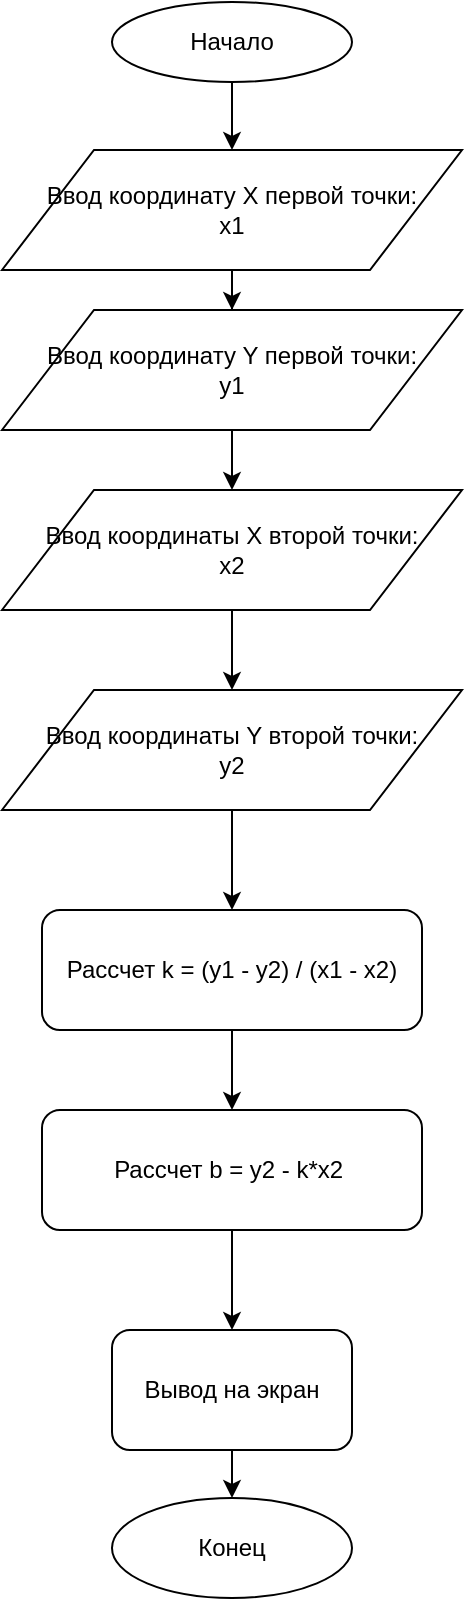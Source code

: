 <mxfile version="11.3.0" type="device" pages="4"><diagram id="AqS266JiCZ0jtuNOX3Sx" name="les_1_task_2"><mxGraphModel dx="768" dy="752" grid="1" gridSize="10" guides="1" tooltips="1" connect="1" arrows="1" fold="1" page="1" pageScale="1" pageWidth="827" pageHeight="1169" math="0" shadow="0"><root><mxCell id="0"/><mxCell id="1" parent="0"/><mxCell id="bD6KLdcY31E1laIPSo_9-5" style="edgeStyle=orthogonalEdgeStyle;rounded=0;orthogonalLoop=1;jettySize=auto;html=1;exitX=0.5;exitY=1;exitDx=0;exitDy=0;entryX=0.5;entryY=0;entryDx=0;entryDy=0;" edge="1" parent="1" source="bD6KLdcY31E1laIPSo_9-1" target="bD6KLdcY31E1laIPSo_9-3"><mxGeometry relative="1" as="geometry"/></mxCell><mxCell id="bD6KLdcY31E1laIPSo_9-1" value="Начало" style="ellipse;whiteSpace=wrap;html=1;" vertex="1" parent="1"><mxGeometry x="315" y="36" width="120" height="40" as="geometry"/></mxCell><mxCell id="bD6KLdcY31E1laIPSo_9-18" value="" style="edgeStyle=orthogonalEdgeStyle;rounded=0;orthogonalLoop=1;jettySize=auto;html=1;" edge="1" parent="1" source="bD6KLdcY31E1laIPSo_9-2" target="bD6KLdcY31E1laIPSo_9-17"><mxGeometry relative="1" as="geometry"/></mxCell><mxCell id="bD6KLdcY31E1laIPSo_9-2" value="Рассчет k =&amp;nbsp;(y1 - y2) / (x1 - x2)" style="rounded=1;whiteSpace=wrap;html=1;" vertex="1" parent="1"><mxGeometry x="280" y="490" width="190" height="60" as="geometry"/></mxCell><mxCell id="bD6KLdcY31E1laIPSo_9-6" value="" style="edgeStyle=orthogonalEdgeStyle;rounded=0;orthogonalLoop=1;jettySize=auto;html=1;entryX=0.5;entryY=0;entryDx=0;entryDy=0;" edge="1" parent="1" source="bD6KLdcY31E1laIPSo_9-3" target="bD6KLdcY31E1laIPSo_9-9"><mxGeometry relative="1" as="geometry"><mxPoint x="404" y="224" as="targetPoint"/></mxGeometry></mxCell><mxCell id="bD6KLdcY31E1laIPSo_9-3" value="Ввод координату Х первой точки:&lt;br&gt;x1" style="shape=parallelogram;perimeter=parallelogramPerimeter;whiteSpace=wrap;html=1;" vertex="1" parent="1"><mxGeometry x="260" y="110" width="230" height="60" as="geometry"/></mxCell><mxCell id="bD6KLdcY31E1laIPSo_9-12" value="" style="edgeStyle=orthogonalEdgeStyle;rounded=0;orthogonalLoop=1;jettySize=auto;html=1;" edge="1" parent="1" source="bD6KLdcY31E1laIPSo_9-9" target="bD6KLdcY31E1laIPSo_9-10"><mxGeometry relative="1" as="geometry"/></mxCell><mxCell id="bD6KLdcY31E1laIPSo_9-9" value="Ввод координату Y первой точки:&lt;br&gt;y1" style="shape=parallelogram;perimeter=parallelogramPerimeter;whiteSpace=wrap;html=1;" vertex="1" parent="1"><mxGeometry x="260" y="190" width="230" height="60" as="geometry"/></mxCell><mxCell id="bD6KLdcY31E1laIPSo_9-15" value="" style="edgeStyle=orthogonalEdgeStyle;rounded=0;orthogonalLoop=1;jettySize=auto;html=1;" edge="1" parent="1" source="bD6KLdcY31E1laIPSo_9-10" target="bD6KLdcY31E1laIPSo_9-11"><mxGeometry relative="1" as="geometry"/></mxCell><mxCell id="bD6KLdcY31E1laIPSo_9-10" value="Ввод координаты X второй точки:&lt;br&gt;x2" style="shape=parallelogram;perimeter=parallelogramPerimeter;whiteSpace=wrap;html=1;" vertex="1" parent="1"><mxGeometry x="260" y="280" width="230" height="60" as="geometry"/></mxCell><mxCell id="bD6KLdcY31E1laIPSo_9-16" value="" style="edgeStyle=orthogonalEdgeStyle;rounded=0;orthogonalLoop=1;jettySize=auto;html=1;" edge="1" parent="1" source="bD6KLdcY31E1laIPSo_9-11" target="bD6KLdcY31E1laIPSo_9-2"><mxGeometry relative="1" as="geometry"/></mxCell><mxCell id="bD6KLdcY31E1laIPSo_9-11" value="Ввод координаты Y второй точки:&lt;br&gt;y2" style="shape=parallelogram;perimeter=parallelogramPerimeter;whiteSpace=wrap;html=1;" vertex="1" parent="1"><mxGeometry x="260" y="380" width="230" height="60" as="geometry"/></mxCell><mxCell id="bD6KLdcY31E1laIPSo_9-20" value="" style="edgeStyle=orthogonalEdgeStyle;rounded=0;orthogonalLoop=1;jettySize=auto;html=1;" edge="1" parent="1" source="bD6KLdcY31E1laIPSo_9-17"><mxGeometry relative="1" as="geometry"><mxPoint x="375" y="700" as="targetPoint"/></mxGeometry></mxCell><mxCell id="bD6KLdcY31E1laIPSo_9-17" value="Рассчет b = y2 - k*x2&amp;nbsp;" style="rounded=1;whiteSpace=wrap;html=1;" vertex="1" parent="1"><mxGeometry x="280" y="590" width="190" height="60" as="geometry"/></mxCell><mxCell id="bD6KLdcY31E1laIPSo_9-21" value="Конец" style="ellipse;whiteSpace=wrap;html=1;" vertex="1" parent="1"><mxGeometry x="315" y="784" width="120" height="50" as="geometry"/></mxCell><mxCell id="bD6KLdcY31E1laIPSo_9-24" style="edgeStyle=orthogonalEdgeStyle;rounded=0;orthogonalLoop=1;jettySize=auto;html=1;exitX=0.5;exitY=1;exitDx=0;exitDy=0;entryX=0.5;entryY=0;entryDx=0;entryDy=0;" edge="1" parent="1" source="bD6KLdcY31E1laIPSo_9-23" target="bD6KLdcY31E1laIPSo_9-21"><mxGeometry relative="1" as="geometry"/></mxCell><mxCell id="bD6KLdcY31E1laIPSo_9-23" value="Вывод на экран" style="rounded=1;whiteSpace=wrap;html=1;" vertex="1" parent="1"><mxGeometry x="315" y="700" width="120" height="60" as="geometry"/></mxCell></root></mxGraphModel></diagram><diagram id="XMSrO61RzwFVSrS56D6l" name="les_1_task_4"><mxGraphModel dx="768" dy="752" grid="1" gridSize="10" guides="1" tooltips="1" connect="1" arrows="1" fold="1" page="1" pageScale="1" pageWidth="827" pageHeight="1169" math="0" shadow="0"><root><mxCell id="gwVszOgflWjevMRrz8B--0"/><mxCell id="gwVszOgflWjevMRrz8B--1" parent="gwVszOgflWjevMRrz8B--0"/><mxCell id="nnDG8IvH2tsFWPuM0oSI-0" style="edgeStyle=orthogonalEdgeStyle;rounded=0;orthogonalLoop=1;jettySize=auto;html=1;exitX=0.5;exitY=1;exitDx=0;exitDy=0;entryX=0.5;entryY=0;entryDx=0;entryDy=0;" edge="1" parent="gwVszOgflWjevMRrz8B--1" source="nnDG8IvH2tsFWPuM0oSI-1" target="nnDG8IvH2tsFWPuM0oSI-5"><mxGeometry relative="1" as="geometry"/></mxCell><mxCell id="nnDG8IvH2tsFWPuM0oSI-1" value="Начало" style="ellipse;whiteSpace=wrap;html=1;" vertex="1" parent="gwVszOgflWjevMRrz8B--1"><mxGeometry x="315" y="36" width="120" height="40" as="geometry"/></mxCell><mxCell id="nnDG8IvH2tsFWPuM0oSI-2" value="" style="edgeStyle=orthogonalEdgeStyle;rounded=0;orthogonalLoop=1;jettySize=auto;html=1;" edge="1" parent="gwVszOgflWjevMRrz8B--1" source="nnDG8IvH2tsFWPuM0oSI-3" target="nnDG8IvH2tsFWPuM0oSI-13"><mxGeometry relative="1" as="geometry"/></mxCell><mxCell id="nnDG8IvH2tsFWPuM0oSI-3" value="Высчитать местоположение буквы 1" style="rounded=1;whiteSpace=wrap;html=1;" vertex="1" parent="gwVszOgflWjevMRrz8B--1"><mxGeometry x="280" y="280" width="190" height="60" as="geometry"/></mxCell><mxCell id="nnDG8IvH2tsFWPuM0oSI-4" value="" style="edgeStyle=orthogonalEdgeStyle;rounded=0;orthogonalLoop=1;jettySize=auto;html=1;entryX=0.5;entryY=0;entryDx=0;entryDy=0;" edge="1" parent="gwVszOgflWjevMRrz8B--1" source="nnDG8IvH2tsFWPuM0oSI-5" target="nnDG8IvH2tsFWPuM0oSI-7"><mxGeometry relative="1" as="geometry"><mxPoint x="404" y="224" as="targetPoint"/></mxGeometry></mxCell><mxCell id="nnDG8IvH2tsFWPuM0oSI-5" value="Ввод буквы 1: symbol1" style="shape=parallelogram;perimeter=parallelogramPerimeter;whiteSpace=wrap;html=1;" vertex="1" parent="gwVszOgflWjevMRrz8B--1"><mxGeometry x="260" y="110" width="230" height="60" as="geometry"/></mxCell><mxCell id="nnDG8IvH2tsFWPuM0oSI-6" value="" style="edgeStyle=orthogonalEdgeStyle;rounded=0;orthogonalLoop=1;jettySize=auto;html=1;" edge="1" parent="gwVszOgflWjevMRrz8B--1" source="nnDG8IvH2tsFWPuM0oSI-7"><mxGeometry relative="1" as="geometry"><mxPoint x="375" y="280" as="targetPoint"/></mxGeometry></mxCell><mxCell id="nnDG8IvH2tsFWPuM0oSI-7" value="Ввод буквы 2: symbol2" style="shape=parallelogram;perimeter=parallelogramPerimeter;whiteSpace=wrap;html=1;" vertex="1" parent="gwVszOgflWjevMRrz8B--1"><mxGeometry x="260" y="190" width="230" height="60" as="geometry"/></mxCell><mxCell id="nnDG8IvH2tsFWPuM0oSI-12" value="" style="edgeStyle=orthogonalEdgeStyle;rounded=0;orthogonalLoop=1;jettySize=auto;html=1;" edge="1" parent="gwVszOgflWjevMRrz8B--1" source="nnDG8IvH2tsFWPuM0oSI-13"><mxGeometry relative="1" as="geometry"><mxPoint x="375" y="490" as="targetPoint"/></mxGeometry></mxCell><mxCell id="nnDG8IvH2tsFWPuM0oSI-13" value="Вычислить метоположение буквы 2" style="rounded=1;whiteSpace=wrap;html=1;" vertex="1" parent="gwVszOgflWjevMRrz8B--1"><mxGeometry x="280" y="380" width="190" height="60" as="geometry"/></mxCell><mxCell id="nnDG8IvH2tsFWPuM0oSI-14" value="Конец" style="ellipse;whiteSpace=wrap;html=1;" vertex="1" parent="gwVszOgflWjevMRrz8B--1"><mxGeometry x="315" y="720" width="120" height="50" as="geometry"/></mxCell><mxCell id="nnDG8IvH2tsFWPuM0oSI-15" style="edgeStyle=orthogonalEdgeStyle;rounded=0;orthogonalLoop=1;jettySize=auto;html=1;exitX=0.5;exitY=1;exitDx=0;exitDy=0;entryX=0.5;entryY=0;entryDx=0;entryDy=0;" edge="1" parent="gwVszOgflWjevMRrz8B--1" source="nnDG8IvH2tsFWPuM0oSI-16" target="nnDG8IvH2tsFWPuM0oSI-17"><mxGeometry relative="1" as="geometry"/></mxCell><mxCell id="nnDG8IvH2tsFWPuM0oSI-16" value="Высчитать разницу между положениями букв" style="rounded=1;whiteSpace=wrap;html=1;" vertex="1" parent="gwVszOgflWjevMRrz8B--1"><mxGeometry x="280" y="490" width="190" height="60" as="geometry"/></mxCell><mxCell id="nnDG8IvH2tsFWPuM0oSI-21" value="" style="edgeStyle=orthogonalEdgeStyle;rounded=0;orthogonalLoop=1;jettySize=auto;html=1;" edge="1" parent="gwVszOgflWjevMRrz8B--1" source="nnDG8IvH2tsFWPuM0oSI-17" target="nnDG8IvH2tsFWPuM0oSI-14"><mxGeometry relative="1" as="geometry"/></mxCell><mxCell id="nnDG8IvH2tsFWPuM0oSI-17" value="Вывести на экран результаты" style="rounded=1;whiteSpace=wrap;html=1;" vertex="1" parent="gwVszOgflWjevMRrz8B--1"><mxGeometry x="280" y="614" width="190" height="60" as="geometry"/></mxCell></root></mxGraphModel></diagram><diagram id="b0-oHNs8i-tXCsiDHg4w" name="les_1_task_5"><mxGraphModel dx="768" dy="752" grid="1" gridSize="10" guides="1" tooltips="1" connect="1" arrows="1" fold="1" page="1" pageScale="1" pageWidth="827" pageHeight="1169" math="0" shadow="0"><root><mxCell id="V2u6nkjQ0zrUJZE1LQ-x-0"/><mxCell id="V2u6nkjQ0zrUJZE1LQ-x-1" parent="V2u6nkjQ0zrUJZE1LQ-x-0"/><mxCell id="V2u6nkjQ0zrUJZE1LQ-x-2" style="edgeStyle=orthogonalEdgeStyle;rounded=0;orthogonalLoop=1;jettySize=auto;html=1;exitX=0.5;exitY=1;exitDx=0;exitDy=0;entryX=0.5;entryY=0;entryDx=0;entryDy=0;" edge="1" parent="V2u6nkjQ0zrUJZE1LQ-x-1" source="V2u6nkjQ0zrUJZE1LQ-x-3" target="V2u6nkjQ0zrUJZE1LQ-x-7"><mxGeometry relative="1" as="geometry"/></mxCell><mxCell id="V2u6nkjQ0zrUJZE1LQ-x-3" value="Начало" style="ellipse;whiteSpace=wrap;html=1;" vertex="1" parent="V2u6nkjQ0zrUJZE1LQ-x-1"><mxGeometry x="315" y="36" width="120" height="40" as="geometry"/></mxCell><mxCell id="V2u6nkjQ0zrUJZE1LQ-x-4" value="" style="edgeStyle=orthogonalEdgeStyle;rounded=0;orthogonalLoop=1;jettySize=auto;html=1;" edge="1" parent="V2u6nkjQ0zrUJZE1LQ-x-1" source="V2u6nkjQ0zrUJZE1LQ-x-5" target="V2u6nkjQ0zrUJZE1LQ-x-9"><mxGeometry relative="1" as="geometry"/></mxCell><mxCell id="V2u6nkjQ0zrUJZE1LQ-x-5" value="Высчитать местоположение" style="rounded=1;whiteSpace=wrap;html=1;" vertex="1" parent="V2u6nkjQ0zrUJZE1LQ-x-1"><mxGeometry x="280" y="210" width="190" height="60" as="geometry"/></mxCell><mxCell id="V2u6nkjQ0zrUJZE1LQ-x-6" value="" style="edgeStyle=orthogonalEdgeStyle;rounded=0;orthogonalLoop=1;jettySize=auto;html=1;entryX=0.5;entryY=0;entryDx=0;entryDy=0;" edge="1" parent="V2u6nkjQ0zrUJZE1LQ-x-1" source="V2u6nkjQ0zrUJZE1LQ-x-7" target="V2u6nkjQ0zrUJZE1LQ-x-5"><mxGeometry relative="1" as="geometry"><mxPoint x="375" y="190" as="targetPoint"/></mxGeometry></mxCell><mxCell id="V2u6nkjQ0zrUJZE1LQ-x-7" value="Ввод номера буквы : symbol1_num" style="shape=parallelogram;perimeter=parallelogramPerimeter;whiteSpace=wrap;html=1;" vertex="1" parent="V2u6nkjQ0zrUJZE1LQ-x-1"><mxGeometry x="260" y="110" width="230" height="60" as="geometry"/></mxCell><mxCell id="V2u6nkjQ0zrUJZE1LQ-x-8" value="" style="edgeStyle=orthogonalEdgeStyle;rounded=0;orthogonalLoop=1;jettySize=auto;html=1;entryX=0.5;entryY=0;entryDx=0;entryDy=0;" edge="1" parent="V2u6nkjQ0zrUJZE1LQ-x-1" source="V2u6nkjQ0zrUJZE1LQ-x-9" target="V2u6nkjQ0zrUJZE1LQ-x-12"><mxGeometry relative="1" as="geometry"><mxPoint x="375" y="490" as="targetPoint"/></mxGeometry></mxCell><mxCell id="V2u6nkjQ0zrUJZE1LQ-x-9" value="Рассчитать букву" style="rounded=1;whiteSpace=wrap;html=1;" vertex="1" parent="V2u6nkjQ0zrUJZE1LQ-x-1"><mxGeometry x="280" y="310" width="190" height="60" as="geometry"/></mxCell><mxCell id="V2u6nkjQ0zrUJZE1LQ-x-10" value="Конец" style="ellipse;whiteSpace=wrap;html=1;" vertex="1" parent="V2u6nkjQ0zrUJZE1LQ-x-1"><mxGeometry x="315" y="496" width="120" height="50" as="geometry"/></mxCell><mxCell id="V2u6nkjQ0zrUJZE1LQ-x-11" value="" style="edgeStyle=orthogonalEdgeStyle;rounded=0;orthogonalLoop=1;jettySize=auto;html=1;" edge="1" parent="V2u6nkjQ0zrUJZE1LQ-x-1" source="V2u6nkjQ0zrUJZE1LQ-x-12" target="V2u6nkjQ0zrUJZE1LQ-x-10"><mxGeometry relative="1" as="geometry"/></mxCell><mxCell id="V2u6nkjQ0zrUJZE1LQ-x-12" value="Вывести на экран результаты" style="rounded=1;whiteSpace=wrap;html=1;" vertex="1" parent="V2u6nkjQ0zrUJZE1LQ-x-1"><mxGeometry x="280" y="400" width="190" height="60" as="geometry"/></mxCell></root></mxGraphModel></diagram><diagram id="8EjUU2ZBu6fKbmK479hN" name="les_1_task_7"><mxGraphModel dx="768" dy="752" grid="1" gridSize="10" guides="1" tooltips="1" connect="1" arrows="1" fold="1" page="1" pageScale="1" pageWidth="827" pageHeight="1169" math="0" shadow="0"><root><mxCell id="UWfWYbZx8P2WfNi83Z8U-0"/><mxCell id="UWfWYbZx8P2WfNi83Z8U-1" parent="UWfWYbZx8P2WfNi83Z8U-0"/><mxCell id="gOmWwLePMeRdMWl8O9rS-0" style="edgeStyle=orthogonalEdgeStyle;rounded=0;orthogonalLoop=1;jettySize=auto;html=1;exitX=0.5;exitY=1;exitDx=0;exitDy=0;entryX=0.5;entryY=0;entryDx=0;entryDy=0;" edge="1" parent="UWfWYbZx8P2WfNi83Z8U-1" source="gOmWwLePMeRdMWl8O9rS-1" target="gOmWwLePMeRdMWl8O9rS-5"><mxGeometry relative="1" as="geometry"/></mxCell><mxCell id="gOmWwLePMeRdMWl8O9rS-1" value="Начало" style="ellipse;whiteSpace=wrap;html=1;" vertex="1" parent="UWfWYbZx8P2WfNi83Z8U-1"><mxGeometry x="315" y="36" width="120" height="40" as="geometry"/></mxCell><mxCell id="gOmWwLePMeRdMWl8O9rS-14" value="" style="edgeStyle=orthogonalEdgeStyle;rounded=0;orthogonalLoop=1;jettySize=auto;html=1;" edge="1" parent="UWfWYbZx8P2WfNi83Z8U-1" source="gOmWwLePMeRdMWl8O9rS-5" target="gOmWwLePMeRdMWl8O9rS-11"><mxGeometry relative="1" as="geometry"/></mxCell><mxCell id="gOmWwLePMeRdMWl8O9rS-5" value="Введите год: year" style="shape=parallelogram;perimeter=parallelogramPerimeter;whiteSpace=wrap;html=1;" vertex="1" parent="UWfWYbZx8P2WfNi83Z8U-1"><mxGeometry x="260" y="110" width="230" height="60" as="geometry"/></mxCell><mxCell id="gOmWwLePMeRdMWl8O9rS-6" value="Да" style="edgeStyle=orthogonalEdgeStyle;rounded=0;orthogonalLoop=1;jettySize=auto;html=1;entryX=0.5;entryY=0;entryDx=0;entryDy=0;" edge="1" parent="UWfWYbZx8P2WfNi83Z8U-1" source="gOmWwLePMeRdMWl8O9rS-15" target="gOmWwLePMeRdMWl8O9rS-10"><mxGeometry relative="1" as="geometry"><mxPoint x="375" y="740" as="targetPoint"/><mxPoint x="375" y="620" as="sourcePoint"/></mxGeometry></mxCell><mxCell id="gOmWwLePMeRdMWl8O9rS-8" value="Конец" style="ellipse;whiteSpace=wrap;html=1;" vertex="1" parent="UWfWYbZx8P2WfNi83Z8U-1"><mxGeometry x="308.5" y="720" width="120" height="50" as="geometry"/></mxCell><mxCell id="gOmWwLePMeRdMWl8O9rS-9" value="" style="edgeStyle=orthogonalEdgeStyle;rounded=0;orthogonalLoop=1;jettySize=auto;html=1;" edge="1" parent="UWfWYbZx8P2WfNi83Z8U-1" source="gOmWwLePMeRdMWl8O9rS-10" target="gOmWwLePMeRdMWl8O9rS-8"><mxGeometry relative="1" as="geometry"/></mxCell><mxCell id="gOmWwLePMeRdMWl8O9rS-10" value="Вывести на экран&amp;nbsp;&lt;br&gt;&quot;Высокосный год&quot;" style="rounded=1;whiteSpace=wrap;html=1;" vertex="1" parent="UWfWYbZx8P2WfNi83Z8U-1"><mxGeometry x="273.5" y="600" width="190" height="60" as="geometry"/></mxCell><mxCell id="gOmWwLePMeRdMWl8O9rS-12" value="Да" style="edgeStyle=orthogonalEdgeStyle;rounded=0;orthogonalLoop=1;jettySize=auto;html=1;entryX=0;entryY=0.5;entryDx=0;entryDy=0;exitX=0;exitY=0.5;exitDx=0;exitDy=0;" edge="1" parent="UWfWYbZx8P2WfNi83Z8U-1" source="gOmWwLePMeRdMWl8O9rS-11" target="gOmWwLePMeRdMWl8O9rS-10"><mxGeometry relative="1" as="geometry"><mxPoint x="260" y="240" as="targetPoint"/><Array as="points"><mxPoint x="210" y="270"/><mxPoint x="210" y="630"/></Array></mxGeometry></mxCell><mxCell id="gOmWwLePMeRdMWl8O9rS-20" value="Нет" style="edgeStyle=orthogonalEdgeStyle;rounded=0;orthogonalLoop=1;jettySize=auto;html=1;entryX=0.5;entryY=0;entryDx=0;entryDy=0;" edge="1" parent="UWfWYbZx8P2WfNi83Z8U-1" source="gOmWwLePMeRdMWl8O9rS-11" target="gOmWwLePMeRdMWl8O9rS-15"><mxGeometry relative="1" as="geometry"><mxPoint x="658" y="270" as="targetPoint"/></mxGeometry></mxCell><mxCell id="gOmWwLePMeRdMWl8O9rS-11" value="Введенный год днлится на 4 без остатка?" style="rhombus;whiteSpace=wrap;html=1;" vertex="1" parent="UWfWYbZx8P2WfNi83Z8U-1"><mxGeometry x="267" y="230" width="203" height="80" as="geometry"/></mxCell><mxCell id="gOmWwLePMeRdMWl8O9rS-21" style="edgeStyle=orthogonalEdgeStyle;rounded=0;orthogonalLoop=1;jettySize=auto;html=1;exitX=1;exitY=0.5;exitDx=0;exitDy=0;" edge="1" parent="UWfWYbZx8P2WfNi83Z8U-1" source="gOmWwLePMeRdMWl8O9rS-15" target="gOmWwLePMeRdMWl8O9rS-16"><mxGeometry relative="1" as="geometry"/></mxCell><mxCell id="gOmWwLePMeRdMWl8O9rS-22" value="Нет" style="text;html=1;resizable=0;points=[];align=center;verticalAlign=middle;labelBackgroundColor=#ffffff;" vertex="1" connectable="0" parent="gOmWwLePMeRdMWl8O9rS-21"><mxGeometry x="-0.553" y="2" relative="1" as="geometry"><mxPoint as="offset"/></mxGeometry></mxCell><mxCell id="gOmWwLePMeRdMWl8O9rS-15" value="Год делится на 100 и 400 с остатком?" style="rhombus;whiteSpace=wrap;html=1;" vertex="1" parent="UWfWYbZx8P2WfNi83Z8U-1"><mxGeometry x="267" y="390" width="203" height="80" as="geometry"/></mxCell><mxCell id="gOmWwLePMeRdMWl8O9rS-18" value="" style="edgeStyle=orthogonalEdgeStyle;rounded=0;orthogonalLoop=1;jettySize=auto;html=1;entryX=1;entryY=0.5;entryDx=0;entryDy=0;exitX=0.5;exitY=1;exitDx=0;exitDy=0;" edge="1" parent="UWfWYbZx8P2WfNi83Z8U-1" source="gOmWwLePMeRdMWl8O9rS-16" target="gOmWwLePMeRdMWl8O9rS-8"><mxGeometry relative="1" as="geometry"><mxPoint x="655" y="694" as="targetPoint"/></mxGeometry></mxCell><mxCell id="gOmWwLePMeRdMWl8O9rS-16" value="Вывести на экран&amp;nbsp;&lt;br&gt;&quot;Обычный год&quot;" style="rounded=1;whiteSpace=wrap;html=1;" vertex="1" parent="UWfWYbZx8P2WfNi83Z8U-1"><mxGeometry x="560" y="554" width="190" height="60" as="geometry"/></mxCell></root></mxGraphModel></diagram></mxfile>